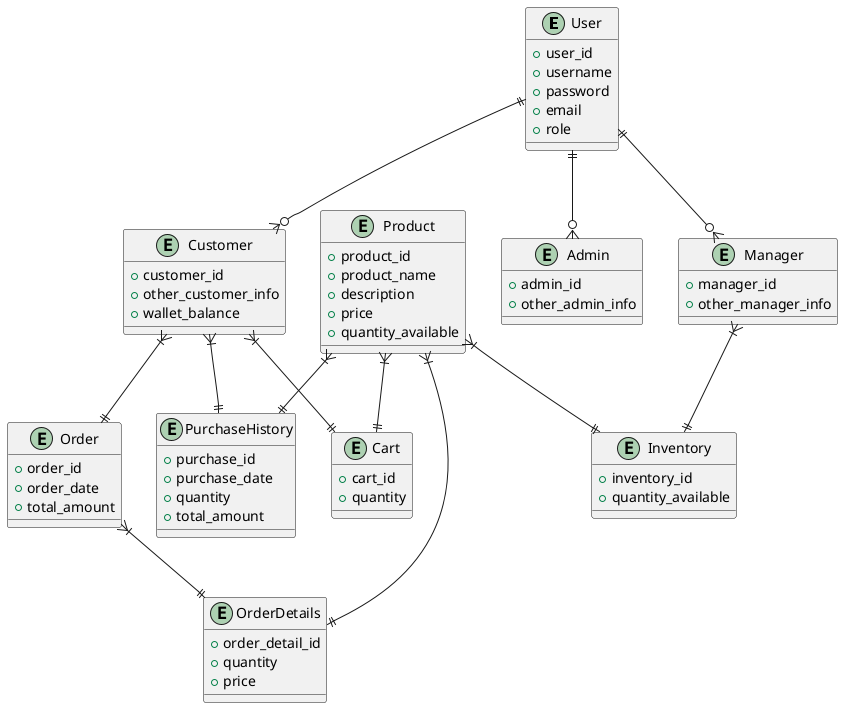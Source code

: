 @startuml
' Define entities
entity User {
    + user_id
    + username
    + password
    + email
    + role
}

entity Admin {
    + admin_id
    + other_admin_info
}

entity Manager {
    + manager_id
    + other_manager_info
}

entity Customer {
    + customer_id
    + other_customer_info
    + wallet_balance
}

entity Product {
    + product_id
    + product_name
    + description
    + price
    + quantity_available
}

entity Inventory {
    + inventory_id
    + quantity_available
}

entity Cart {
    + cart_id
    + quantity
}

entity Order {
    + order_id
    + order_date
    + total_amount
}

entity OrderDetails {
    + order_detail_id
    + quantity
    + price
}

entity PurchaseHistory {
    + purchase_id
    + purchase_date
    + quantity
    + total_amount
}

' Define relationships
User ||--o{ Admin
User ||--o{ Manager
User ||--o{ Customer
Manager }|--|| Inventory
Customer }|--|| Cart
Customer }|--|| Order
Order }|--|| OrderDetails
Customer }|--|| PurchaseHistory
Product }|--|| Inventory
Product }|--|| Cart
Product }|--|| OrderDetails
Product }|--|| PurchaseHistory

@enduml
